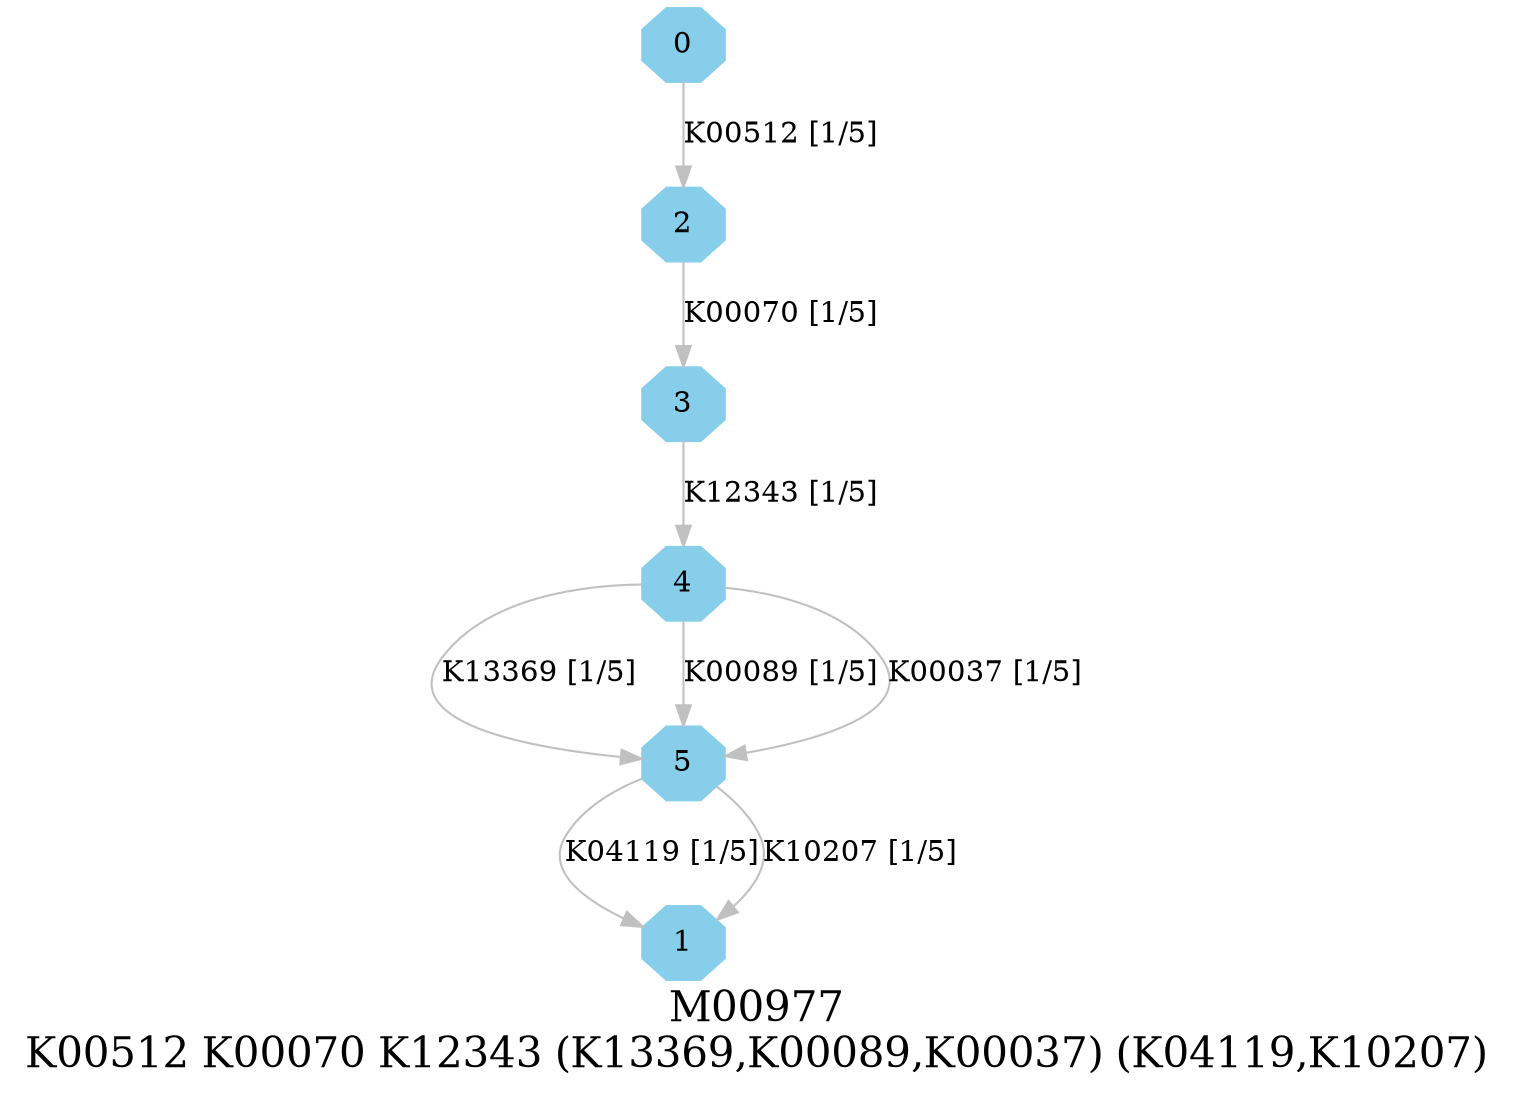 digraph G {
graph [label="M00977
K00512 K00070 K12343 (K13369,K00089,K00037) (K04119,K10207)",fontsize=20];
node [shape=box,style=filled];
edge [len=3,color=grey];
{node [width=.3,height=.3,shape=octagon,style=filled,color=skyblue] 0 1 2 3 4 5 }
0 -> 2 [label="K00512 [1/5]"];
2 -> 3 [label="K00070 [1/5]"];
3 -> 4 [label="K12343 [1/5]"];
4 -> 5 [label="K13369 [1/5]"];
4 -> 5 [label="K00089 [1/5]"];
4 -> 5 [label="K00037 [1/5]"];
5 -> 1 [label="K04119 [1/5]"];
5 -> 1 [label="K10207 [1/5]"];
}